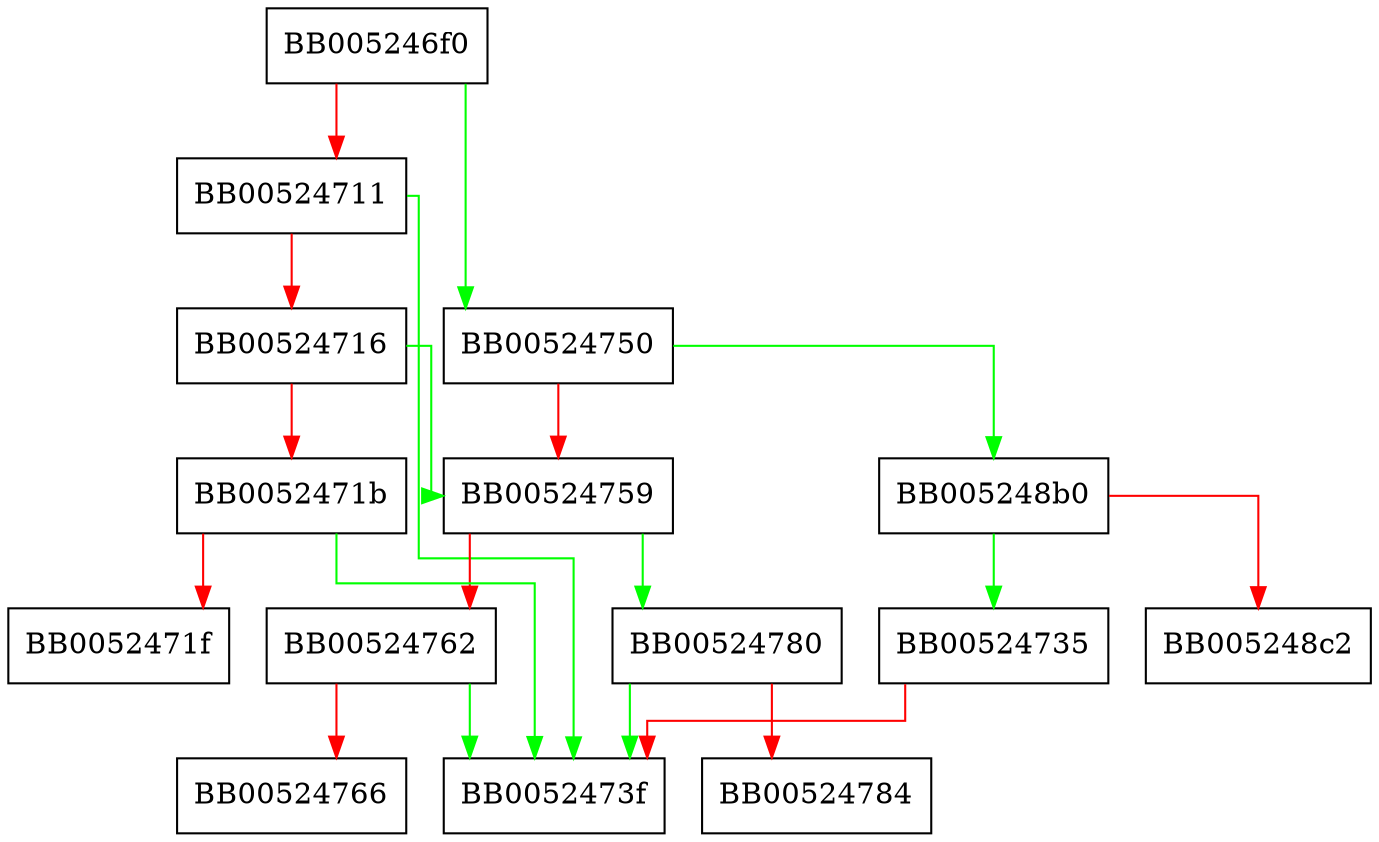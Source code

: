 digraph ASN1_item_free {
  node [shape="box"];
  graph [splines=ortho];
  BB005246f0 -> BB00524750 [color="green"];
  BB005246f0 -> BB00524711 [color="red"];
  BB00524711 -> BB0052473f [color="green"];
  BB00524711 -> BB00524716 [color="red"];
  BB00524716 -> BB00524759 [color="green"];
  BB00524716 -> BB0052471b [color="red"];
  BB0052471b -> BB0052473f [color="green"];
  BB0052471b -> BB0052471f [color="red"];
  BB00524735 -> BB0052473f [color="red"];
  BB00524750 -> BB005248b0 [color="green"];
  BB00524750 -> BB00524759 [color="red"];
  BB00524759 -> BB00524780 [color="green"];
  BB00524759 -> BB00524762 [color="red"];
  BB00524762 -> BB0052473f [color="green"];
  BB00524762 -> BB00524766 [color="red"];
  BB00524780 -> BB0052473f [color="green"];
  BB00524780 -> BB00524784 [color="red"];
  BB005248b0 -> BB00524735 [color="green"];
  BB005248b0 -> BB005248c2 [color="red"];
}